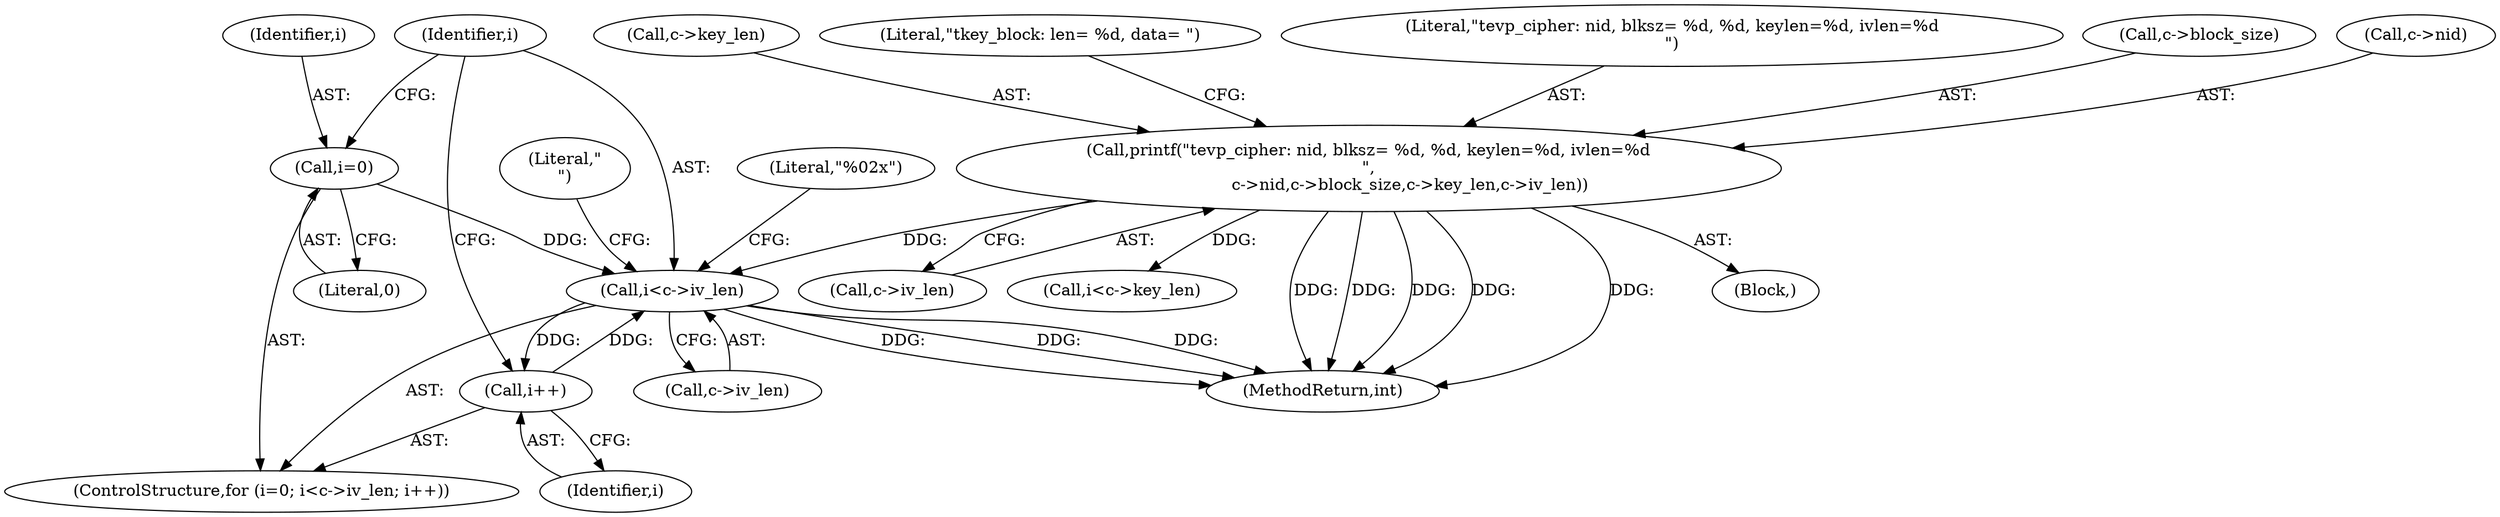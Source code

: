 digraph "0_openssl_34628967f1e65dc8f34e000f0f5518e21afbfc7b_0@pointer" {
"1000942" [label="(Call,i<c->iv_len)"];
"1000947" [label="(Call,i++)"];
"1000942" [label="(Call,i<c->iv_len)"];
"1000939" [label="(Call,i=0)"];
"1000218" [label="(Call,printf(\"\tevp_cipher: nid, blksz= %d, %d, keylen=%d, ivlen=%d\n\",\n                c->nid,c->block_size,c->key_len,c->iv_len))"];
"1000220" [label="(Call,c->nid)"];
"1000942" [label="(Call,i<c->iv_len)"];
"1000943" [label="(Identifier,i)"];
"1000941" [label="(Literal,0)"];
"1000938" [label="(ControlStructure,for (i=0; i<c->iv_len; i++))"];
"1000110" [label="(Block,)"];
"1000229" [label="(Call,c->iv_len)"];
"1000940" [label="(Identifier,i)"];
"1000950" [label="(Literal,\"%02x\")"];
"1000218" [label="(Call,printf(\"\tevp_cipher: nid, blksz= %d, %d, keylen=%d, ivlen=%d\n\",\n                c->nid,c->block_size,c->key_len,c->iv_len))"];
"1000226" [label="(Call,c->key_len)"];
"1000233" [label="(Literal,\"\tkey_block: len= %d, data= \")"];
"1000955" [label="(Literal,\"\n\")"];
"1000939" [label="(Call,i=0)"];
"1000219" [label="(Literal,\"\tevp_cipher: nid, blksz= %d, %d, keylen=%d, ivlen=%d\n\")"];
"1000944" [label="(Call,c->iv_len)"];
"1000922" [label="(Call,i<c->key_len)"];
"1000948" [label="(Identifier,i)"];
"1001081" [label="(MethodReturn,int)"];
"1000223" [label="(Call,c->block_size)"];
"1000947" [label="(Call,i++)"];
"1000942" -> "1000938"  [label="AST: "];
"1000942" -> "1000944"  [label="CFG: "];
"1000943" -> "1000942"  [label="AST: "];
"1000944" -> "1000942"  [label="AST: "];
"1000950" -> "1000942"  [label="CFG: "];
"1000955" -> "1000942"  [label="CFG: "];
"1000942" -> "1001081"  [label="DDG: "];
"1000942" -> "1001081"  [label="DDG: "];
"1000942" -> "1001081"  [label="DDG: "];
"1000947" -> "1000942"  [label="DDG: "];
"1000939" -> "1000942"  [label="DDG: "];
"1000218" -> "1000942"  [label="DDG: "];
"1000942" -> "1000947"  [label="DDG: "];
"1000947" -> "1000938"  [label="AST: "];
"1000947" -> "1000948"  [label="CFG: "];
"1000948" -> "1000947"  [label="AST: "];
"1000943" -> "1000947"  [label="CFG: "];
"1000939" -> "1000938"  [label="AST: "];
"1000939" -> "1000941"  [label="CFG: "];
"1000940" -> "1000939"  [label="AST: "];
"1000941" -> "1000939"  [label="AST: "];
"1000943" -> "1000939"  [label="CFG: "];
"1000218" -> "1000110"  [label="AST: "];
"1000218" -> "1000229"  [label="CFG: "];
"1000219" -> "1000218"  [label="AST: "];
"1000220" -> "1000218"  [label="AST: "];
"1000223" -> "1000218"  [label="AST: "];
"1000226" -> "1000218"  [label="AST: "];
"1000229" -> "1000218"  [label="AST: "];
"1000233" -> "1000218"  [label="CFG: "];
"1000218" -> "1001081"  [label="DDG: "];
"1000218" -> "1001081"  [label="DDG: "];
"1000218" -> "1001081"  [label="DDG: "];
"1000218" -> "1001081"  [label="DDG: "];
"1000218" -> "1001081"  [label="DDG: "];
"1000218" -> "1000922"  [label="DDG: "];
}
